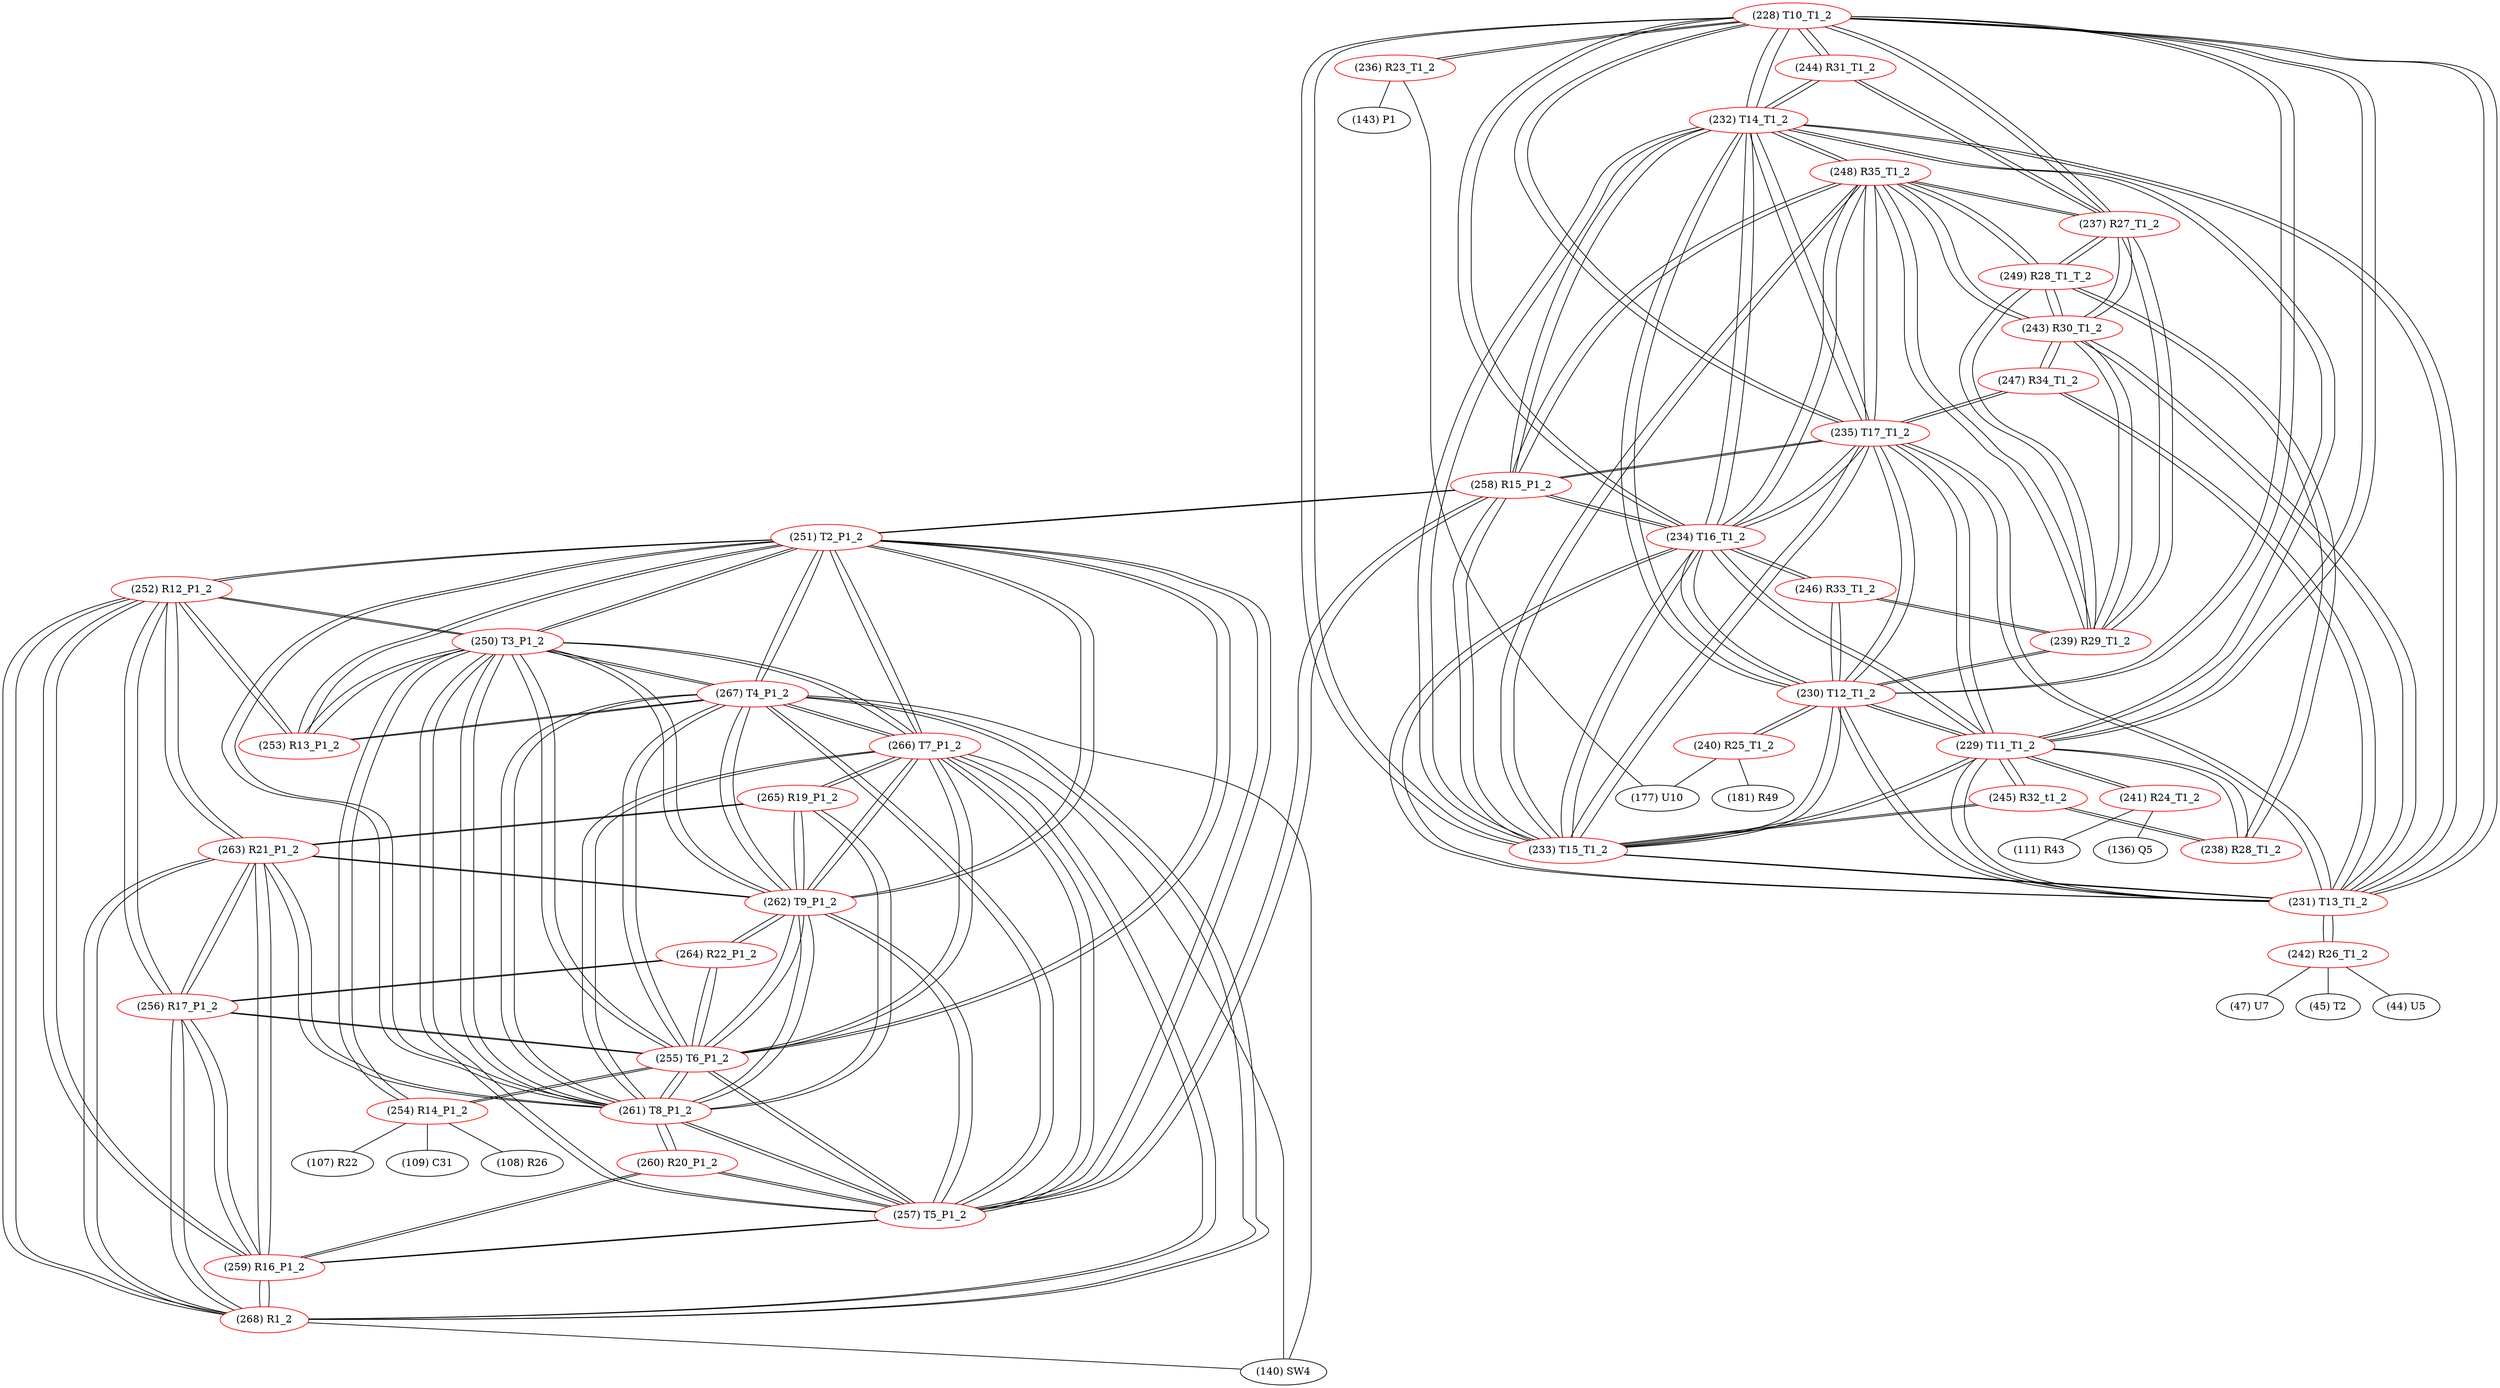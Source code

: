 graph {
	228 [label="(228) T10_T1_2" color=red]
	236 [label="(236) R23_T1_2"]
	244 [label="(244) R31_T1_2"]
	237 [label="(237) R27_T1_2"]
	234 [label="(234) T16_T1_2"]
	235 [label="(235) T17_T1_2"]
	233 [label="(233) T15_T1_2"]
	230 [label="(230) T12_T1_2"]
	232 [label="(232) T14_T1_2"]
	231 [label="(231) T13_T1_2"]
	229 [label="(229) T11_T1_2"]
	229 [label="(229) T11_T1_2" color=red]
	241 [label="(241) R24_T1_2"]
	238 [label="(238) R28_T1_2"]
	245 [label="(245) R32_t1_2"]
	228 [label="(228) T10_T1_2"]
	234 [label="(234) T16_T1_2"]
	235 [label="(235) T17_T1_2"]
	233 [label="(233) T15_T1_2"]
	230 [label="(230) T12_T1_2"]
	232 [label="(232) T14_T1_2"]
	231 [label="(231) T13_T1_2"]
	230 [label="(230) T12_T1_2" color=red]
	246 [label="(246) R33_T1_2"]
	239 [label="(239) R29_T1_2"]
	240 [label="(240) R25_T1_2"]
	228 [label="(228) T10_T1_2"]
	234 [label="(234) T16_T1_2"]
	235 [label="(235) T17_T1_2"]
	233 [label="(233) T15_T1_2"]
	232 [label="(232) T14_T1_2"]
	231 [label="(231) T13_T1_2"]
	229 [label="(229) T11_T1_2"]
	231 [label="(231) T13_T1_2" color=red]
	243 [label="(243) R30_T1_2"]
	247 [label="(247) R34_T1_2"]
	242 [label="(242) R26_T1_2"]
	228 [label="(228) T10_T1_2"]
	234 [label="(234) T16_T1_2"]
	235 [label="(235) T17_T1_2"]
	233 [label="(233) T15_T1_2"]
	230 [label="(230) T12_T1_2"]
	232 [label="(232) T14_T1_2"]
	229 [label="(229) T11_T1_2"]
	232 [label="(232) T14_T1_2" color=red]
	228 [label="(228) T10_T1_2"]
	234 [label="(234) T16_T1_2"]
	235 [label="(235) T17_T1_2"]
	233 [label="(233) T15_T1_2"]
	230 [label="(230) T12_T1_2"]
	231 [label="(231) T13_T1_2"]
	229 [label="(229) T11_T1_2"]
	244 [label="(244) R31_T1_2"]
	258 [label="(258) R15_P1_2"]
	248 [label="(248) R35_T1_2"]
	233 [label="(233) T15_T1_2" color=red]
	245 [label="(245) R32_t1_2"]
	228 [label="(228) T10_T1_2"]
	234 [label="(234) T16_T1_2"]
	235 [label="(235) T17_T1_2"]
	230 [label="(230) T12_T1_2"]
	232 [label="(232) T14_T1_2"]
	231 [label="(231) T13_T1_2"]
	229 [label="(229) T11_T1_2"]
	258 [label="(258) R15_P1_2"]
	248 [label="(248) R35_T1_2"]
	234 [label="(234) T16_T1_2" color=red]
	246 [label="(246) R33_T1_2"]
	228 [label="(228) T10_T1_2"]
	235 [label="(235) T17_T1_2"]
	233 [label="(233) T15_T1_2"]
	230 [label="(230) T12_T1_2"]
	232 [label="(232) T14_T1_2"]
	231 [label="(231) T13_T1_2"]
	229 [label="(229) T11_T1_2"]
	258 [label="(258) R15_P1_2"]
	248 [label="(248) R35_T1_2"]
	235 [label="(235) T17_T1_2" color=red]
	247 [label="(247) R34_T1_2"]
	228 [label="(228) T10_T1_2"]
	234 [label="(234) T16_T1_2"]
	233 [label="(233) T15_T1_2"]
	230 [label="(230) T12_T1_2"]
	232 [label="(232) T14_T1_2"]
	231 [label="(231) T13_T1_2"]
	229 [label="(229) T11_T1_2"]
	258 [label="(258) R15_P1_2"]
	248 [label="(248) R35_T1_2"]
	236 [label="(236) R23_T1_2" color=red]
	177 [label="(177) U10"]
	143 [label="(143) P1"]
	228 [label="(228) T10_T1_2"]
	237 [label="(237) R27_T1_2" color=red]
	243 [label="(243) R30_T1_2"]
	248 [label="(248) R35_T1_2"]
	239 [label="(239) R29_T1_2"]
	249 [label="(249) R28_T1_T_2"]
	228 [label="(228) T10_T1_2"]
	244 [label="(244) R31_T1_2"]
	238 [label="(238) R28_T1_2" color=red]
	229 [label="(229) T11_T1_2"]
	245 [label="(245) R32_t1_2"]
	249 [label="(249) R28_T1_T_2"]
	239 [label="(239) R29_T1_2" color=red]
	243 [label="(243) R30_T1_2"]
	248 [label="(248) R35_T1_2"]
	249 [label="(249) R28_T1_T_2"]
	237 [label="(237) R27_T1_2"]
	246 [label="(246) R33_T1_2"]
	230 [label="(230) T12_T1_2"]
	240 [label="(240) R25_T1_2" color=red]
	177 [label="(177) U10"]
	181 [label="(181) R49"]
	230 [label="(230) T12_T1_2"]
	241 [label="(241) R24_T1_2" color=red]
	111 [label="(111) R43"]
	136 [label="(136) Q5"]
	229 [label="(229) T11_T1_2"]
	242 [label="(242) R26_T1_2" color=red]
	45 [label="(45) T2"]
	44 [label="(44) U5"]
	47 [label="(47) U7"]
	231 [label="(231) T13_T1_2"]
	243 [label="(243) R30_T1_2" color=red]
	248 [label="(248) R35_T1_2"]
	239 [label="(239) R29_T1_2"]
	249 [label="(249) R28_T1_T_2"]
	237 [label="(237) R27_T1_2"]
	247 [label="(247) R34_T1_2"]
	231 [label="(231) T13_T1_2"]
	244 [label="(244) R31_T1_2" color=red]
	228 [label="(228) T10_T1_2"]
	237 [label="(237) R27_T1_2"]
	232 [label="(232) T14_T1_2"]
	245 [label="(245) R32_t1_2" color=red]
	233 [label="(233) T15_T1_2"]
	229 [label="(229) T11_T1_2"]
	238 [label="(238) R28_T1_2"]
	246 [label="(246) R33_T1_2" color=red]
	234 [label="(234) T16_T1_2"]
	239 [label="(239) R29_T1_2"]
	230 [label="(230) T12_T1_2"]
	247 [label="(247) R34_T1_2" color=red]
	235 [label="(235) T17_T1_2"]
	243 [label="(243) R30_T1_2"]
	231 [label="(231) T13_T1_2"]
	248 [label="(248) R35_T1_2" color=red]
	243 [label="(243) R30_T1_2"]
	239 [label="(239) R29_T1_2"]
	249 [label="(249) R28_T1_T_2"]
	237 [label="(237) R27_T1_2"]
	258 [label="(258) R15_P1_2"]
	235 [label="(235) T17_T1_2"]
	234 [label="(234) T16_T1_2"]
	233 [label="(233) T15_T1_2"]
	232 [label="(232) T14_T1_2"]
	249 [label="(249) R28_T1_T_2" color=red]
	243 [label="(243) R30_T1_2"]
	248 [label="(248) R35_T1_2"]
	239 [label="(239) R29_T1_2"]
	237 [label="(237) R27_T1_2"]
	238 [label="(238) R28_T1_2"]
	250 [label="(250) T3_P1_2" color=red]
	267 [label="(267) T4_P1_2"]
	266 [label="(266) T7_P1_2"]
	257 [label="(257) T5_P1_2"]
	262 [label="(262) T9_P1_2"]
	261 [label="(261) T8_P1_2"]
	255 [label="(255) T6_P1_2"]
	251 [label="(251) T2_P1_2"]
	254 [label="(254) R14_P1_2"]
	253 [label="(253) R13_P1_2"]
	252 [label="(252) R12_P1_2"]
	251 [label="(251) T2_P1_2" color=red]
	250 [label="(250) T3_P1_2"]
	267 [label="(267) T4_P1_2"]
	266 [label="(266) T7_P1_2"]
	257 [label="(257) T5_P1_2"]
	262 [label="(262) T9_P1_2"]
	261 [label="(261) T8_P1_2"]
	255 [label="(255) T6_P1_2"]
	253 [label="(253) R13_P1_2"]
	252 [label="(252) R12_P1_2"]
	258 [label="(258) R15_P1_2"]
	252 [label="(252) R12_P1_2" color=red]
	263 [label="(263) R21_P1_2"]
	259 [label="(259) R16_P1_2"]
	256 [label="(256) R17_P1_2"]
	268 [label="(268) R1_2"]
	253 [label="(253) R13_P1_2"]
	250 [label="(250) T3_P1_2"]
	251 [label="(251) T2_P1_2"]
	253 [label="(253) R13_P1_2" color=red]
	267 [label="(267) T4_P1_2"]
	250 [label="(250) T3_P1_2"]
	252 [label="(252) R12_P1_2"]
	251 [label="(251) T2_P1_2"]
	254 [label="(254) R14_P1_2" color=red]
	108 [label="(108) R26"]
	107 [label="(107) R22"]
	109 [label="(109) C31"]
	250 [label="(250) T3_P1_2"]
	255 [label="(255) T6_P1_2"]
	255 [label="(255) T6_P1_2" color=red]
	250 [label="(250) T3_P1_2"]
	267 [label="(267) T4_P1_2"]
	266 [label="(266) T7_P1_2"]
	257 [label="(257) T5_P1_2"]
	262 [label="(262) T9_P1_2"]
	261 [label="(261) T8_P1_2"]
	251 [label="(251) T2_P1_2"]
	254 [label="(254) R14_P1_2"]
	264 [label="(264) R22_P1_2"]
	256 [label="(256) R17_P1_2"]
	256 [label="(256) R17_P1_2" color=red]
	263 [label="(263) R21_P1_2"]
	259 [label="(259) R16_P1_2"]
	252 [label="(252) R12_P1_2"]
	268 [label="(268) R1_2"]
	264 [label="(264) R22_P1_2"]
	255 [label="(255) T6_P1_2"]
	257 [label="(257) T5_P1_2" color=red]
	250 [label="(250) T3_P1_2"]
	267 [label="(267) T4_P1_2"]
	266 [label="(266) T7_P1_2"]
	262 [label="(262) T9_P1_2"]
	261 [label="(261) T8_P1_2"]
	255 [label="(255) T6_P1_2"]
	251 [label="(251) T2_P1_2"]
	258 [label="(258) R15_P1_2"]
	259 [label="(259) R16_P1_2"]
	260 [label="(260) R20_P1_2"]
	258 [label="(258) R15_P1_2" color=red]
	235 [label="(235) T17_T1_2"]
	248 [label="(248) R35_T1_2"]
	234 [label="(234) T16_T1_2"]
	233 [label="(233) T15_T1_2"]
	232 [label="(232) T14_T1_2"]
	251 [label="(251) T2_P1_2"]
	257 [label="(257) T5_P1_2"]
	259 [label="(259) R16_P1_2" color=red]
	263 [label="(263) R21_P1_2"]
	252 [label="(252) R12_P1_2"]
	256 [label="(256) R17_P1_2"]
	268 [label="(268) R1_2"]
	257 [label="(257) T5_P1_2"]
	260 [label="(260) R20_P1_2"]
	260 [label="(260) R20_P1_2" color=red]
	261 [label="(261) T8_P1_2"]
	259 [label="(259) R16_P1_2"]
	257 [label="(257) T5_P1_2"]
	261 [label="(261) T8_P1_2" color=red]
	250 [label="(250) T3_P1_2"]
	267 [label="(267) T4_P1_2"]
	266 [label="(266) T7_P1_2"]
	257 [label="(257) T5_P1_2"]
	262 [label="(262) T9_P1_2"]
	255 [label="(255) T6_P1_2"]
	251 [label="(251) T2_P1_2"]
	263 [label="(263) R21_P1_2"]
	265 [label="(265) R19_P1_2"]
	260 [label="(260) R20_P1_2"]
	262 [label="(262) T9_P1_2" color=red]
	264 [label="(264) R22_P1_2"]
	250 [label="(250) T3_P1_2"]
	267 [label="(267) T4_P1_2"]
	266 [label="(266) T7_P1_2"]
	257 [label="(257) T5_P1_2"]
	261 [label="(261) T8_P1_2"]
	255 [label="(255) T6_P1_2"]
	251 [label="(251) T2_P1_2"]
	263 [label="(263) R21_P1_2"]
	265 [label="(265) R19_P1_2"]
	263 [label="(263) R21_P1_2" color=red]
	259 [label="(259) R16_P1_2"]
	252 [label="(252) R12_P1_2"]
	256 [label="(256) R17_P1_2"]
	268 [label="(268) R1_2"]
	262 [label="(262) T9_P1_2"]
	261 [label="(261) T8_P1_2"]
	265 [label="(265) R19_P1_2"]
	264 [label="(264) R22_P1_2" color=red]
	262 [label="(262) T9_P1_2"]
	255 [label="(255) T6_P1_2"]
	256 [label="(256) R17_P1_2"]
	265 [label="(265) R19_P1_2" color=red]
	262 [label="(262) T9_P1_2"]
	263 [label="(263) R21_P1_2"]
	261 [label="(261) T8_P1_2"]
	266 [label="(266) T7_P1_2"]
	266 [label="(266) T7_P1_2" color=red]
	250 [label="(250) T3_P1_2"]
	267 [label="(267) T4_P1_2"]
	257 [label="(257) T5_P1_2"]
	262 [label="(262) T9_P1_2"]
	261 [label="(261) T8_P1_2"]
	255 [label="(255) T6_P1_2"]
	251 [label="(251) T2_P1_2"]
	268 [label="(268) R1_2"]
	140 [label="(140) SW4"]
	265 [label="(265) R19_P1_2"]
	267 [label="(267) T4_P1_2" color=red]
	250 [label="(250) T3_P1_2"]
	266 [label="(266) T7_P1_2"]
	257 [label="(257) T5_P1_2"]
	262 [label="(262) T9_P1_2"]
	261 [label="(261) T8_P1_2"]
	255 [label="(255) T6_P1_2"]
	251 [label="(251) T2_P1_2"]
	253 [label="(253) R13_P1_2"]
	268 [label="(268) R1_2"]
	140 [label="(140) SW4"]
	268 [label="(268) R1_2" color=red]
	267 [label="(267) T4_P1_2"]
	266 [label="(266) T7_P1_2"]
	140 [label="(140) SW4"]
	263 [label="(263) R21_P1_2"]
	259 [label="(259) R16_P1_2"]
	252 [label="(252) R12_P1_2"]
	256 [label="(256) R17_P1_2"]
	228 -- 236
	228 -- 244
	228 -- 237
	228 -- 234
	228 -- 235
	228 -- 233
	228 -- 230
	228 -- 232
	228 -- 231
	228 -- 229
	229 -- 241
	229 -- 238
	229 -- 245
	229 -- 228
	229 -- 234
	229 -- 235
	229 -- 233
	229 -- 230
	229 -- 232
	229 -- 231
	230 -- 246
	230 -- 239
	230 -- 240
	230 -- 228
	230 -- 234
	230 -- 235
	230 -- 233
	230 -- 232
	230 -- 231
	230 -- 229
	231 -- 243
	231 -- 247
	231 -- 242
	231 -- 228
	231 -- 234
	231 -- 235
	231 -- 233
	231 -- 230
	231 -- 232
	231 -- 229
	232 -- 228
	232 -- 234
	232 -- 235
	232 -- 233
	232 -- 230
	232 -- 231
	232 -- 229
	232 -- 244
	232 -- 258
	232 -- 248
	233 -- 245
	233 -- 228
	233 -- 234
	233 -- 235
	233 -- 230
	233 -- 232
	233 -- 231
	233 -- 229
	233 -- 258
	233 -- 248
	234 -- 246
	234 -- 228
	234 -- 235
	234 -- 233
	234 -- 230
	234 -- 232
	234 -- 231
	234 -- 229
	234 -- 258
	234 -- 248
	235 -- 247
	235 -- 228
	235 -- 234
	235 -- 233
	235 -- 230
	235 -- 232
	235 -- 231
	235 -- 229
	235 -- 258
	235 -- 248
	236 -- 177
	236 -- 143
	236 -- 228
	237 -- 243
	237 -- 248
	237 -- 239
	237 -- 249
	237 -- 228
	237 -- 244
	238 -- 229
	238 -- 245
	238 -- 249
	239 -- 243
	239 -- 248
	239 -- 249
	239 -- 237
	239 -- 246
	239 -- 230
	240 -- 177
	240 -- 181
	240 -- 230
	241 -- 111
	241 -- 136
	241 -- 229
	242 -- 45
	242 -- 44
	242 -- 47
	242 -- 231
	243 -- 248
	243 -- 239
	243 -- 249
	243 -- 237
	243 -- 247
	243 -- 231
	244 -- 228
	244 -- 237
	244 -- 232
	245 -- 233
	245 -- 229
	245 -- 238
	246 -- 234
	246 -- 239
	246 -- 230
	247 -- 235
	247 -- 243
	247 -- 231
	248 -- 243
	248 -- 239
	248 -- 249
	248 -- 237
	248 -- 258
	248 -- 235
	248 -- 234
	248 -- 233
	248 -- 232
	249 -- 243
	249 -- 248
	249 -- 239
	249 -- 237
	249 -- 238
	250 -- 267
	250 -- 266
	250 -- 257
	250 -- 262
	250 -- 261
	250 -- 255
	250 -- 251
	250 -- 254
	250 -- 253
	250 -- 252
	251 -- 250
	251 -- 267
	251 -- 266
	251 -- 257
	251 -- 262
	251 -- 261
	251 -- 255
	251 -- 253
	251 -- 252
	251 -- 258
	252 -- 263
	252 -- 259
	252 -- 256
	252 -- 268
	252 -- 253
	252 -- 250
	252 -- 251
	253 -- 267
	253 -- 250
	253 -- 252
	253 -- 251
	254 -- 108
	254 -- 107
	254 -- 109
	254 -- 250
	254 -- 255
	255 -- 250
	255 -- 267
	255 -- 266
	255 -- 257
	255 -- 262
	255 -- 261
	255 -- 251
	255 -- 254
	255 -- 264
	255 -- 256
	256 -- 263
	256 -- 259
	256 -- 252
	256 -- 268
	256 -- 264
	256 -- 255
	257 -- 250
	257 -- 267
	257 -- 266
	257 -- 262
	257 -- 261
	257 -- 255
	257 -- 251
	257 -- 258
	257 -- 259
	257 -- 260
	258 -- 235
	258 -- 248
	258 -- 234
	258 -- 233
	258 -- 232
	258 -- 251
	258 -- 257
	259 -- 263
	259 -- 252
	259 -- 256
	259 -- 268
	259 -- 257
	259 -- 260
	260 -- 261
	260 -- 259
	260 -- 257
	261 -- 250
	261 -- 267
	261 -- 266
	261 -- 257
	261 -- 262
	261 -- 255
	261 -- 251
	261 -- 263
	261 -- 265
	261 -- 260
	262 -- 264
	262 -- 250
	262 -- 267
	262 -- 266
	262 -- 257
	262 -- 261
	262 -- 255
	262 -- 251
	262 -- 263
	262 -- 265
	263 -- 259
	263 -- 252
	263 -- 256
	263 -- 268
	263 -- 262
	263 -- 261
	263 -- 265
	264 -- 262
	264 -- 255
	264 -- 256
	265 -- 262
	265 -- 263
	265 -- 261
	265 -- 266
	266 -- 250
	266 -- 267
	266 -- 257
	266 -- 262
	266 -- 261
	266 -- 255
	266 -- 251
	266 -- 268
	266 -- 140
	266 -- 265
	267 -- 250
	267 -- 266
	267 -- 257
	267 -- 262
	267 -- 261
	267 -- 255
	267 -- 251
	267 -- 253
	267 -- 268
	267 -- 140
	268 -- 267
	268 -- 266
	268 -- 140
	268 -- 263
	268 -- 259
	268 -- 252
	268 -- 256
}